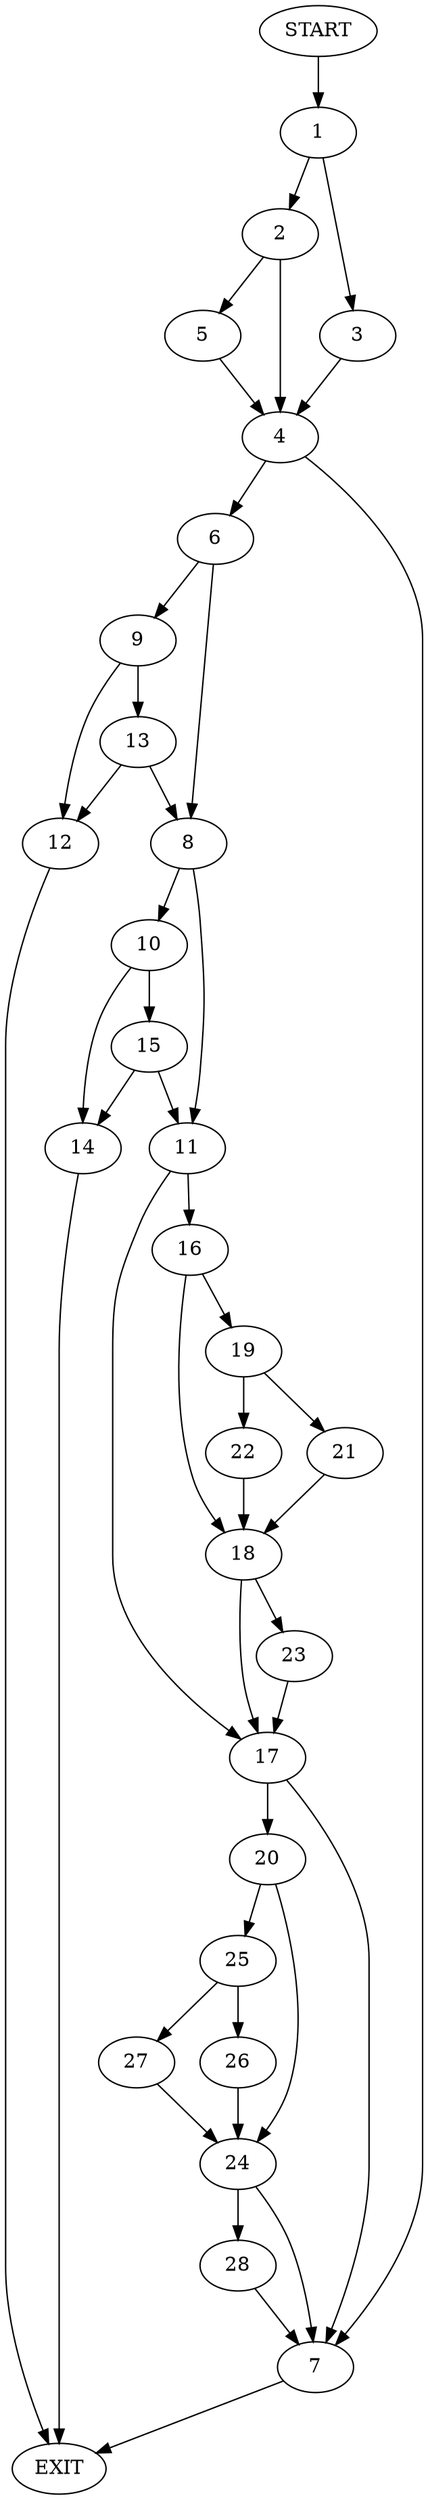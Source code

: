 digraph {
0 [label="START"]
29 [label="EXIT"]
0 -> 1
1 -> 2
1 -> 3
2 -> 4
2 -> 5
3 -> 4
4 -> 6
4 -> 7
5 -> 4
7 -> 29
6 -> 8
6 -> 9
8 -> 10
8 -> 11
9 -> 12
9 -> 13
13 -> 12
13 -> 8
12 -> 29
10 -> 14
10 -> 15
11 -> 16
11 -> 17
14 -> 29
15 -> 11
15 -> 14
16 -> 18
16 -> 19
17 -> 20
17 -> 7
19 -> 21
19 -> 22
18 -> 23
18 -> 17
22 -> 18
21 -> 18
23 -> 17
20 -> 24
20 -> 25
25 -> 26
25 -> 27
24 -> 7
24 -> 28
26 -> 24
27 -> 24
28 -> 7
}
